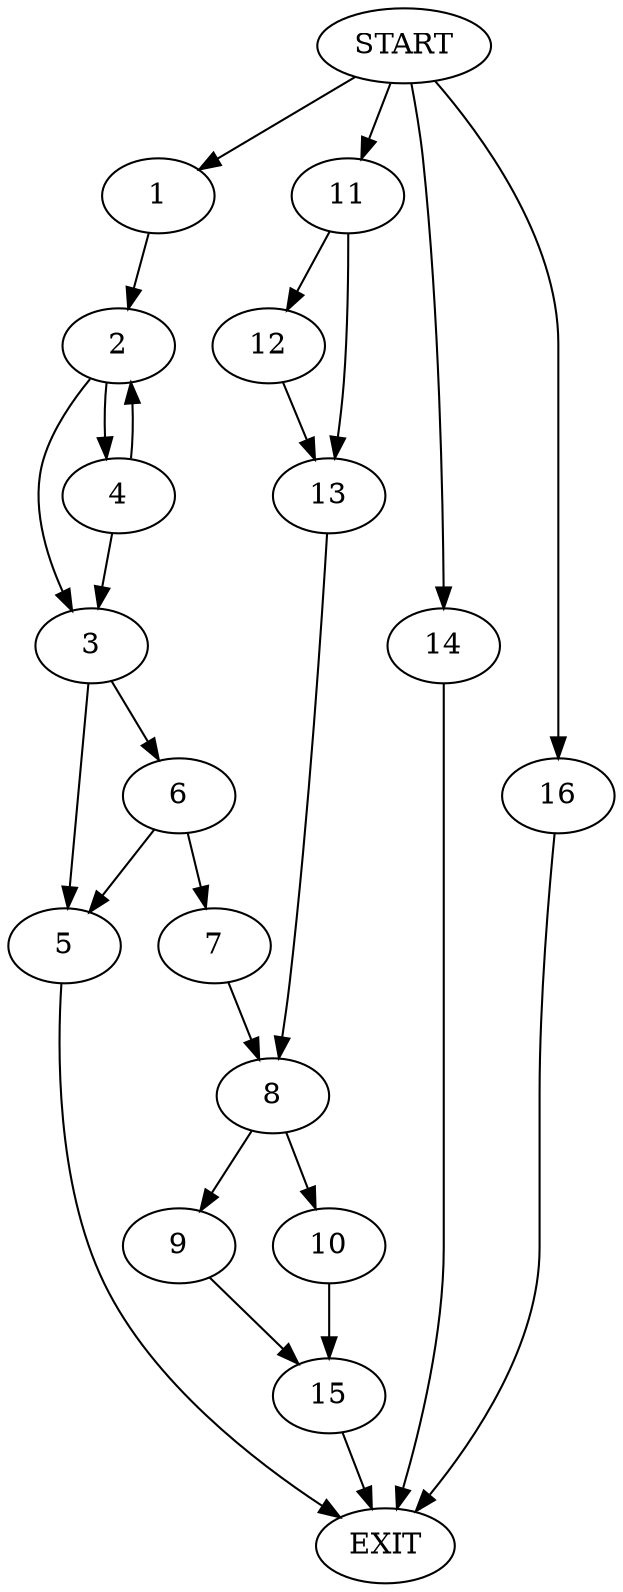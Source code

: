 digraph {
0 [label="START"]
17 [label="EXIT"]
0 -> 1
1 -> 2
2 -> 3
2 -> 4
3 -> 5
3 -> 6
4 -> 3
4 -> 2
6 -> 5
6 -> 7
5 -> 17
7 -> 8
8 -> 9
8 -> 10
0 -> 11
11 -> 12
11 -> 13
13 -> 8
12 -> 13
0 -> 14
14 -> 17
9 -> 15
10 -> 15
0 -> 16
16 -> 17
15 -> 17
}
